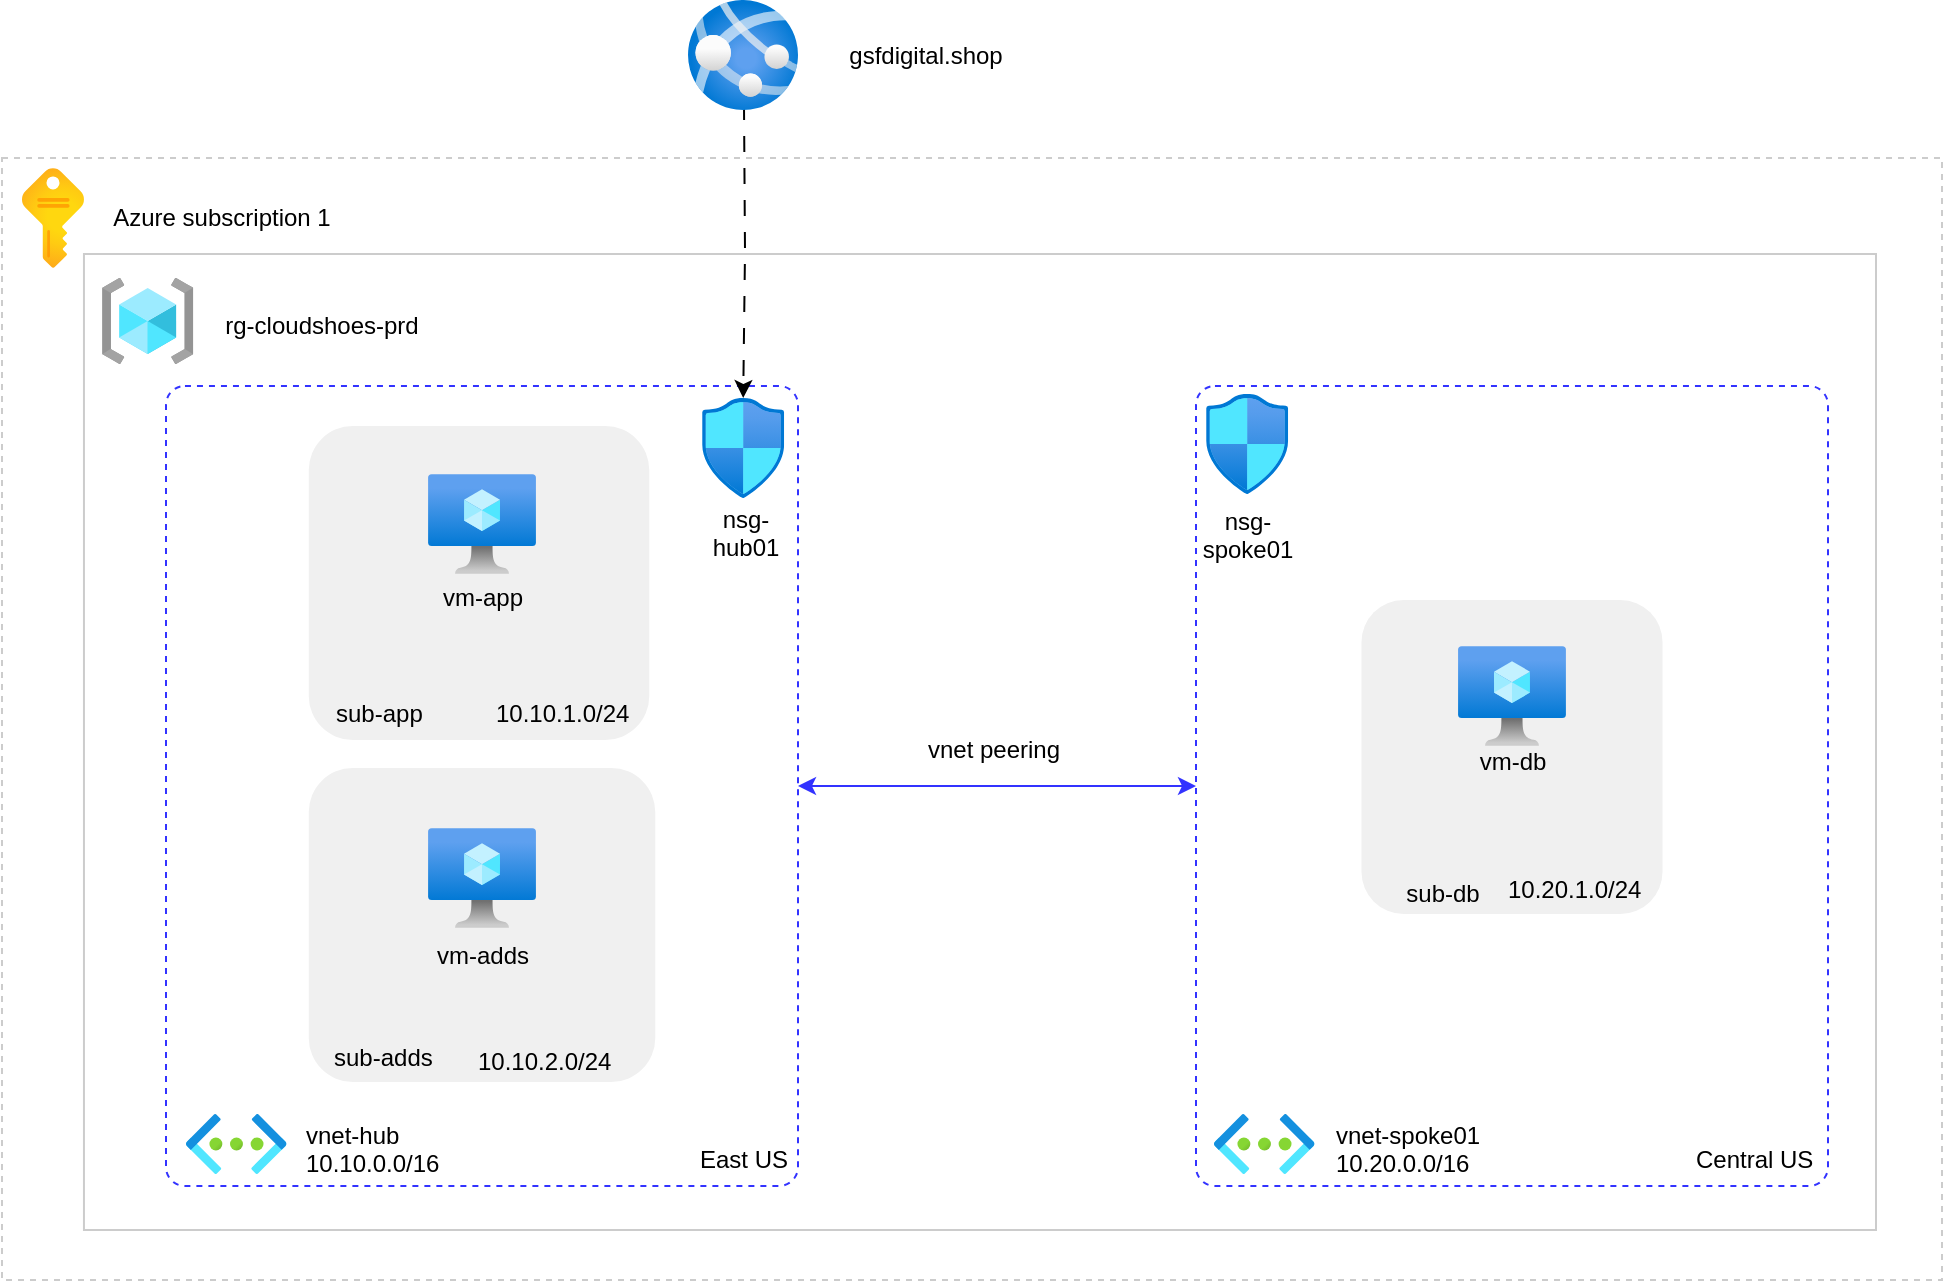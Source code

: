 <mxfile version="24.0.7" type="device">
  <diagram name="Página-1" id="V_9dBvra2lrJq8TXnex9">
    <mxGraphModel dx="934" dy="894" grid="0" gridSize="10" guides="1" tooltips="1" connect="1" arrows="1" fold="1" page="0" pageScale="1" pageWidth="827" pageHeight="1169" math="0" shadow="0">
      <root>
        <mxCell id="0" />
        <mxCell id="1" parent="0" />
        <mxCell id="4KYzTTdpeDzgoPE7FA8x-7" value="" style="rounded=0;whiteSpace=wrap;html=1;dashed=1;strokeColor=#CCCCCC;" parent="1" vertex="1">
          <mxGeometry x="40" y="40" width="970" height="561" as="geometry" />
        </mxCell>
        <mxCell id="4KYzTTdpeDzgoPE7FA8x-1" value="" style="image;aspect=fixed;html=1;points=[];align=center;fontSize=12;image=img/lib/azure2/general/Subscriptions.svg;" parent="1" vertex="1">
          <mxGeometry x="50" y="45" width="30.98" height="50" as="geometry" />
        </mxCell>
        <mxCell id="4KYzTTdpeDzgoPE7FA8x-2" value="Azure subscription 1" style="text;html=1;align=center;verticalAlign=middle;whiteSpace=wrap;rounded=0;" parent="1" vertex="1">
          <mxGeometry x="90" y="55" width="120" height="30" as="geometry" />
        </mxCell>
        <mxCell id="4KYzTTdpeDzgoPE7FA8x-9" value="" style="rounded=0;whiteSpace=wrap;html=1;fillColor=none;strokeColor=#CCCCCC;" parent="1" vertex="1">
          <mxGeometry x="80.98" y="88" width="896.02" height="488" as="geometry" />
        </mxCell>
        <mxCell id="4KYzTTdpeDzgoPE7FA8x-3" value="" style="image;aspect=fixed;html=1;points=[];align=center;fontSize=12;image=img/lib/azure2/general/Resource_Groups.svg;" parent="1" vertex="1">
          <mxGeometry x="90" y="100" width="45.69" height="43" as="geometry" />
        </mxCell>
        <mxCell id="4KYzTTdpeDzgoPE7FA8x-10" value="rg-cloudshoes-prd" style="text;html=1;align=center;verticalAlign=middle;whiteSpace=wrap;rounded=0;" parent="1" vertex="1">
          <mxGeometry x="140" y="109" width="120" height="30" as="geometry" />
        </mxCell>
        <mxCell id="4KYzTTdpeDzgoPE7FA8x-11" value="" style="rounded=1;whiteSpace=wrap;html=1;fillColor=none;strokeColor=#3333FF;arcSize=3;dashed=1;" parent="1" vertex="1">
          <mxGeometry x="122" y="154" width="316" height="400" as="geometry" />
        </mxCell>
        <mxCell id="4KYzTTdpeDzgoPE7FA8x-12" value="" style="rounded=1;whiteSpace=wrap;html=1;fillColor=none;strokeColor=#3333FF;arcSize=3;dashed=1;" parent="1" vertex="1">
          <mxGeometry x="637" y="154" width="316" height="400" as="geometry" />
        </mxCell>
        <mxCell id="4KYzTTdpeDzgoPE7FA8x-13" value="" style="rounded=1;whiteSpace=wrap;html=1;fillColor=#F0F0F0;strokeColor=none;arcSize=14;dashed=1;" parent="1" vertex="1">
          <mxGeometry x="193.38" y="174" width="170.25" height="157" as="geometry" />
        </mxCell>
        <mxCell id="4KYzTTdpeDzgoPE7FA8x-14" value="" style="rounded=1;whiteSpace=wrap;html=1;fillColor=#F0F0F0;strokeColor=none;arcSize=14;dashed=1;" parent="1" vertex="1">
          <mxGeometry x="193.38" y="345" width="173.25" height="157" as="geometry" />
        </mxCell>
        <mxCell id="4KYzTTdpeDzgoPE7FA8x-6" value="" style="image;aspect=fixed;html=1;points=[];align=center;fontSize=12;image=img/lib/azure2/networking/Network_Security_Groups.svg;" parent="1" vertex="1">
          <mxGeometry x="390" y="160" width="41.18" height="50" as="geometry" />
        </mxCell>
        <mxCell id="4KYzTTdpeDzgoPE7FA8x-15" value="" style="image;aspect=fixed;html=1;points=[];align=center;fontSize=12;image=img/lib/azure2/networking/Network_Security_Groups.svg;" parent="1" vertex="1">
          <mxGeometry x="642" y="158" width="41.18" height="50" as="geometry" />
        </mxCell>
        <mxCell id="4KYzTTdpeDzgoPE7FA8x-4" value="" style="image;aspect=fixed;html=1;points=[];align=center;fontSize=12;image=img/lib/azure2/compute/Virtual_Machine.svg;" parent="1" vertex="1">
          <mxGeometry x="253.05" y="198" width="53.91" height="50" as="geometry" />
        </mxCell>
        <mxCell id="4KYzTTdpeDzgoPE7FA8x-16" value="" style="image;aspect=fixed;html=1;points=[];align=center;fontSize=12;image=img/lib/azure2/compute/Virtual_Machine.svg;" parent="1" vertex="1">
          <mxGeometry x="253.05" y="375" width="53.91" height="50" as="geometry" />
        </mxCell>
        <mxCell id="4KYzTTdpeDzgoPE7FA8x-17" value="" style="rounded=1;whiteSpace=wrap;html=1;fillColor=#F0F0F0;strokeColor=none;arcSize=14;dashed=1;" parent="1" vertex="1">
          <mxGeometry x="719.75" y="261" width="150.5" height="157" as="geometry" />
        </mxCell>
        <mxCell id="4KYzTTdpeDzgoPE7FA8x-18" value="" style="image;aspect=fixed;html=1;points=[];align=center;fontSize=12;image=img/lib/azure2/compute/Virtual_Machine.svg;" parent="1" vertex="1">
          <mxGeometry x="768.04" y="284" width="53.91" height="50" as="geometry" />
        </mxCell>
        <mxCell id="4KYzTTdpeDzgoPE7FA8x-5" value="" style="image;aspect=fixed;html=1;points=[];align=center;fontSize=12;image=img/lib/azure2/networking/Virtual_Networks.svg;" parent="1" vertex="1">
          <mxGeometry x="132" y="518" width="50.25" height="30" as="geometry" />
        </mxCell>
        <mxCell id="4KYzTTdpeDzgoPE7FA8x-19" value="" style="image;aspect=fixed;html=1;points=[];align=center;fontSize=12;image=img/lib/azure2/networking/Virtual_Networks.svg;" parent="1" vertex="1">
          <mxGeometry x="646" y="518" width="50.25" height="30" as="geometry" />
        </mxCell>
        <mxCell id="4KYzTTdpeDzgoPE7FA8x-21" value="" style="endArrow=classic;startArrow=classic;html=1;rounded=0;exitX=1;exitY=0.5;exitDx=0;exitDy=0;entryX=0;entryY=0.5;entryDx=0;entryDy=0;strokeColor=#3333FF;" parent="1" source="4KYzTTdpeDzgoPE7FA8x-11" target="4KYzTTdpeDzgoPE7FA8x-12" edge="1">
          <mxGeometry width="50" height="50" relative="1" as="geometry">
            <mxPoint x="552" y="338" as="sourcePoint" />
            <mxPoint x="602" y="288" as="targetPoint" />
          </mxGeometry>
        </mxCell>
        <mxCell id="4KYzTTdpeDzgoPE7FA8x-22" value="vnet peering" style="text;html=1;align=center;verticalAlign=middle;whiteSpace=wrap;rounded=0;" parent="1" vertex="1">
          <mxGeometry x="476" y="321" width="120" height="30" as="geometry" />
        </mxCell>
        <mxCell id="t0IK0joKBlJ-8tYPU7Jc-1" value="vnet-hub&#xa;10.10.0.0/16" style="text;whiteSpace=wrap;" vertex="1" parent="1">
          <mxGeometry x="190" y="514.997" width="95" height="36" as="geometry" />
        </mxCell>
        <mxCell id="t0IK0joKBlJ-8tYPU7Jc-2" value="vnet-spoke01&#xa;10.20.0.0/16" style="text;whiteSpace=wrap;" vertex="1" parent="1">
          <mxGeometry x="705" y="514.997" width="95" height="36" as="geometry" />
        </mxCell>
        <mxCell id="t0IK0joKBlJ-8tYPU7Jc-3" value="East US" style="text;whiteSpace=wrap;" vertex="1" parent="1">
          <mxGeometry x="387" y="527" width="51" height="24" as="geometry" />
        </mxCell>
        <mxCell id="t0IK0joKBlJ-8tYPU7Jc-4" value="Central US" style="text;whiteSpace=wrap;" vertex="1" parent="1">
          <mxGeometry x="885" y="527" width="68" height="24" as="geometry" />
        </mxCell>
        <mxCell id="t0IK0joKBlJ-8tYPU7Jc-6" value="10.10.2.0/24" style="text;whiteSpace=wrap;" vertex="1" parent="1">
          <mxGeometry x="276.25" y="478" width="79" height="24" as="geometry" />
        </mxCell>
        <mxCell id="t0IK0joKBlJ-8tYPU7Jc-7" value="sub-adds" style="text;whiteSpace=wrap;" vertex="1" parent="1">
          <mxGeometry x="203.5" y="476" width="53.25" height="24" as="geometry" />
        </mxCell>
        <mxCell id="t0IK0joKBlJ-8tYPU7Jc-8" value="sub-app" style="text;whiteSpace=wrap;" vertex="1" parent="1">
          <mxGeometry x="204.75" y="304" width="52" height="24" as="geometry" />
        </mxCell>
        <mxCell id="t0IK0joKBlJ-8tYPU7Jc-9" value="10.10.1.0/24" style="text;whiteSpace=wrap;" vertex="1" parent="1">
          <mxGeometry x="284.63" y="304" width="79" height="24" as="geometry" />
        </mxCell>
        <mxCell id="t0IK0joKBlJ-8tYPU7Jc-10" value="vm-app" style="text;whiteSpace=wrap;align=center;" vertex="1" parent="1">
          <mxGeometry x="240.51" y="246" width="79" height="24" as="geometry" />
        </mxCell>
        <mxCell id="t0IK0joKBlJ-8tYPU7Jc-13" value="vm-adds" style="text;whiteSpace=wrap;align=center;" vertex="1" parent="1">
          <mxGeometry x="240.5" y="425" width="79" height="24" as="geometry" />
        </mxCell>
        <mxCell id="t0IK0joKBlJ-8tYPU7Jc-14" value="vm-db" style="text;whiteSpace=wrap;align=center;" vertex="1" parent="1">
          <mxGeometry x="755.5" y="327.5" width="79" height="24" as="geometry" />
        </mxCell>
        <mxCell id="t0IK0joKBlJ-8tYPU7Jc-15" value="sub-db" style="text;whiteSpace=wrap;align=center;" vertex="1" parent="1">
          <mxGeometry x="721" y="394" width="79" height="24" as="geometry" />
        </mxCell>
        <mxCell id="t0IK0joKBlJ-8tYPU7Jc-16" value="10.20.1.0/24" style="text;whiteSpace=wrap;" vertex="1" parent="1">
          <mxGeometry x="791.25" y="392" width="79" height="24" as="geometry" />
        </mxCell>
        <mxCell id="t0IK0joKBlJ-8tYPU7Jc-17" value="nsg-hub01" style="text;whiteSpace=wrap;align=center;" vertex="1" parent="1">
          <mxGeometry x="383.45" y="207" width="58.09" height="40" as="geometry" />
        </mxCell>
        <mxCell id="t0IK0joKBlJ-8tYPU7Jc-18" value="nsg-spoke01" style="text;whiteSpace=wrap;align=center;" vertex="1" parent="1">
          <mxGeometry x="631.54" y="208" width="62.09" height="38" as="geometry" />
        </mxCell>
        <mxCell id="t0IK0joKBlJ-8tYPU7Jc-20" style="edgeStyle=orthogonalEdgeStyle;rounded=0;orthogonalLoop=1;jettySize=auto;html=1;dashed=1;dashPattern=8 8;" edge="1" parent="1" target="4KYzTTdpeDzgoPE7FA8x-6">
          <mxGeometry relative="1" as="geometry">
            <mxPoint x="411" y="13" as="sourcePoint" />
          </mxGeometry>
        </mxCell>
        <mxCell id="t0IK0joKBlJ-8tYPU7Jc-21" value="" style="image;aspect=fixed;html=1;points=[];align=center;fontSize=12;image=img/lib/azure2/compute/App_Services.svg;" vertex="1" parent="1">
          <mxGeometry x="383" y="-39" width="55" height="55" as="geometry" />
        </mxCell>
        <mxCell id="t0IK0joKBlJ-8tYPU7Jc-22" value="gsfdigital.shop" style="text;html=1;align=center;verticalAlign=middle;whiteSpace=wrap;rounded=0;" vertex="1" parent="1">
          <mxGeometry x="441.54" y="-26.5" width="120" height="30" as="geometry" />
        </mxCell>
      </root>
    </mxGraphModel>
  </diagram>
</mxfile>
